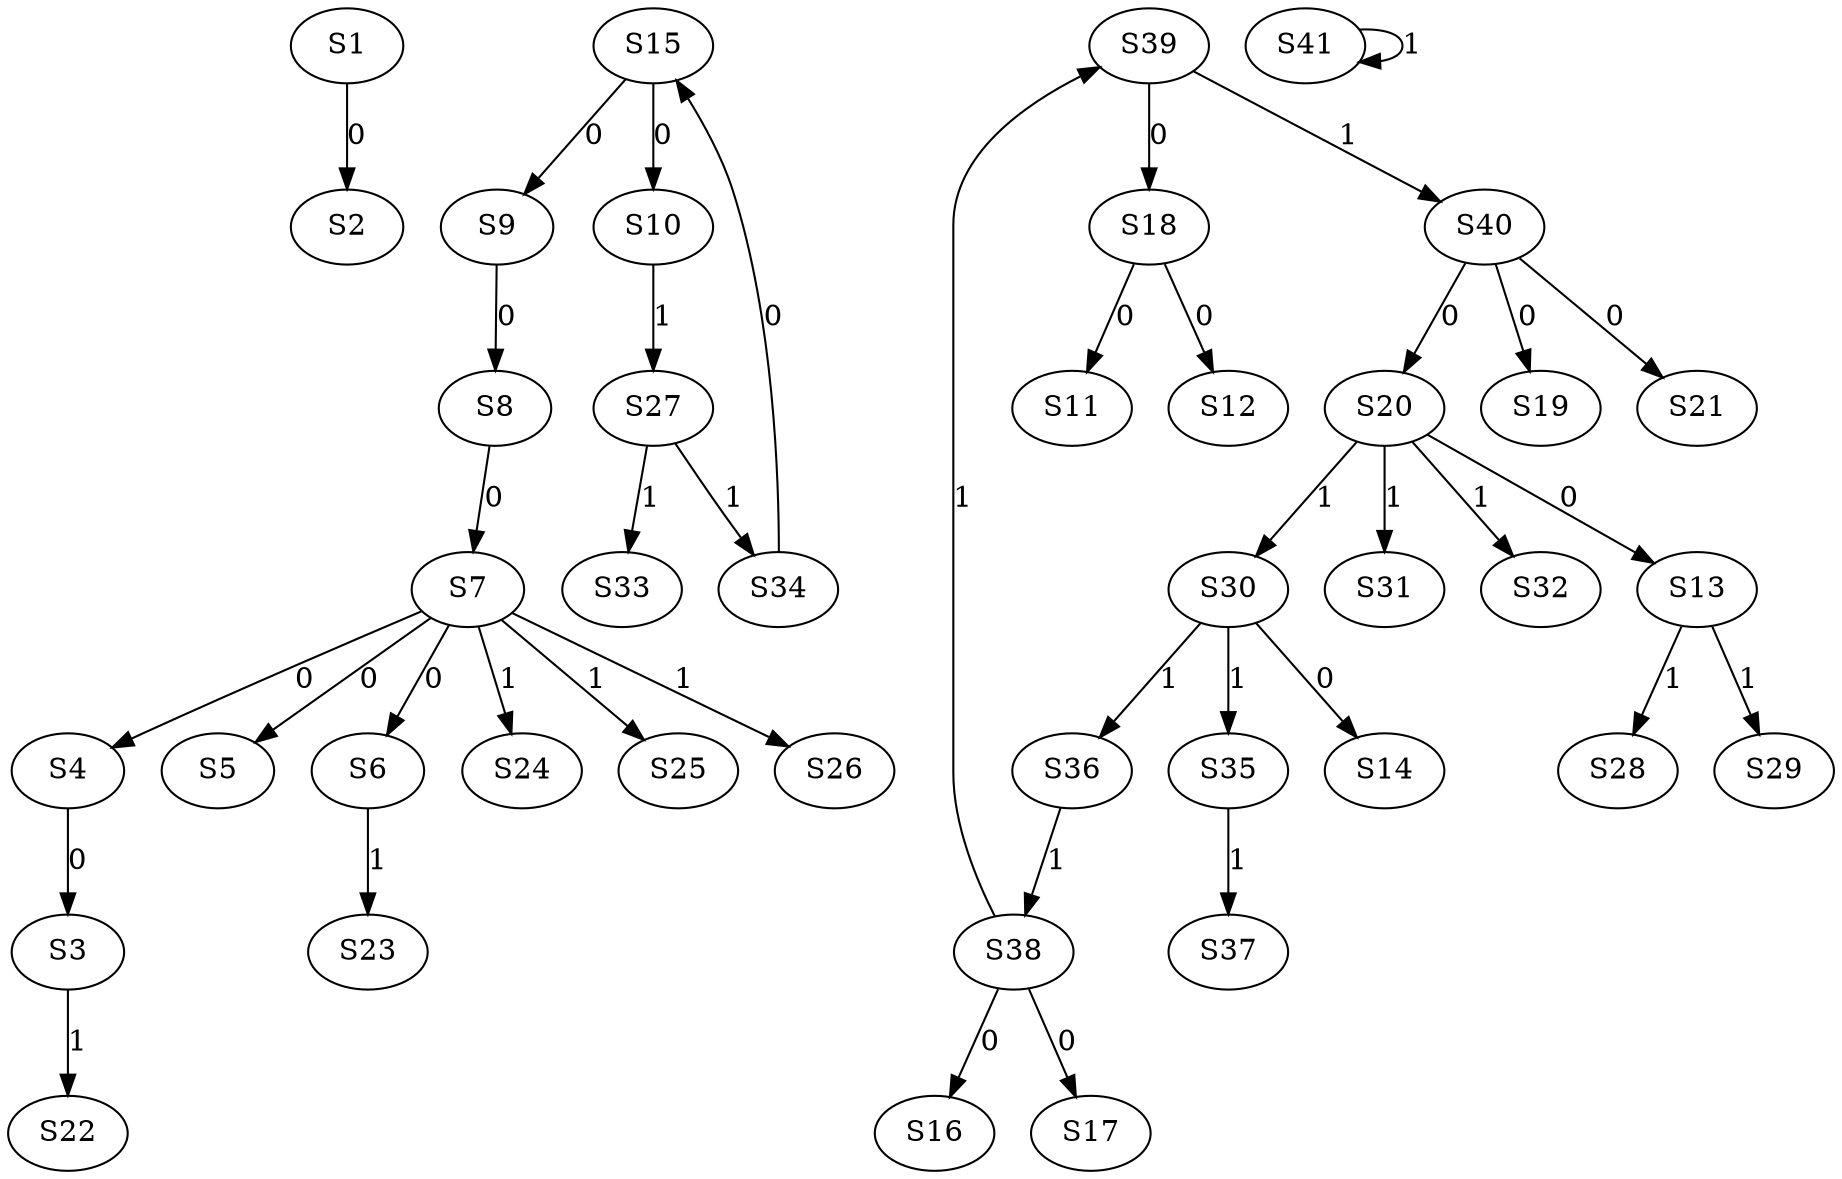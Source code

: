 strict digraph {
	S1 -> S2 [ label = 0 ];
	S4 -> S3 [ label = 0 ];
	S7 -> S4 [ label = 0 ];
	S7 -> S5 [ label = 0 ];
	S7 -> S6 [ label = 0 ];
	S8 -> S7 [ label = 0 ];
	S9 -> S8 [ label = 0 ];
	S15 -> S9 [ label = 0 ];
	S15 -> S10 [ label = 0 ];
	S18 -> S11 [ label = 0 ];
	S18 -> S12 [ label = 0 ];
	S20 -> S13 [ label = 0 ];
	S30 -> S14 [ label = 0 ];
	S34 -> S15 [ label = 0 ];
	S38 -> S16 [ label = 0 ];
	S38 -> S17 [ label = 0 ];
	S39 -> S18 [ label = 0 ];
	S40 -> S19 [ label = 0 ];
	S40 -> S20 [ label = 0 ];
	S40 -> S21 [ label = 0 ];
	S3 -> S22 [ label = 1 ];
	S6 -> S23 [ label = 1 ];
	S7 -> S24 [ label = 1 ];
	S7 -> S25 [ label = 1 ];
	S7 -> S26 [ label = 1 ];
	S10 -> S27 [ label = 1 ];
	S13 -> S28 [ label = 1 ];
	S13 -> S29 [ label = 1 ];
	S20 -> S30 [ label = 1 ];
	S20 -> S31 [ label = 1 ];
	S20 -> S32 [ label = 1 ];
	S27 -> S33 [ label = 1 ];
	S27 -> S34 [ label = 1 ];
	S30 -> S35 [ label = 1 ];
	S30 -> S36 [ label = 1 ];
	S35 -> S37 [ label = 1 ];
	S36 -> S38 [ label = 1 ];
	S38 -> S39 [ label = 1 ];
	S39 -> S40 [ label = 1 ];
	S41 -> S41 [ label = 1 ];
}